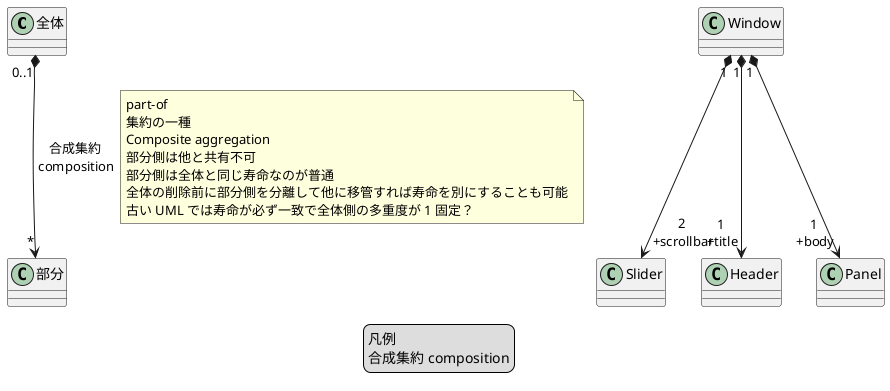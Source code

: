 @startuml
/'
"全体" "0..1" *--> "*" "部分" : "合成集約\n composition"
'/
legend
凡例
合成集約 composition
endlegend

/'
Composite aggregation is a strong form of aggregation that requires a part object be included in at most one composite 
object at a time. If a composite object is deleted, all of its part instances that are objects are deleted with it.

A part object may (where otherwise allowed) be removed from a composite object 
before the composite object is deleted, and thus not be deleted as part of the composite object.
'/

"全体" "0..1" *--> "*" "部分" : "合成集約\n composition"
note right on link
part-of
集約の一種
Composite aggregation
部分側は他と共有不可
部分側は全体と同じ寿命なのが普通
全体の削除前に部分側を分離して他に移管すれば寿命を別にすることも可能
古い UML では寿命が必ず一致で全体側の多重度が 1 固定？
end note

"Window" "1" *--> "2\n +scrollbar" "Slider" : ""
"Window" "1" *--> "1\n +title" "Header" : ""
"Window" "1" *--> "1\n +body" "Panel" : ""


@enduml

